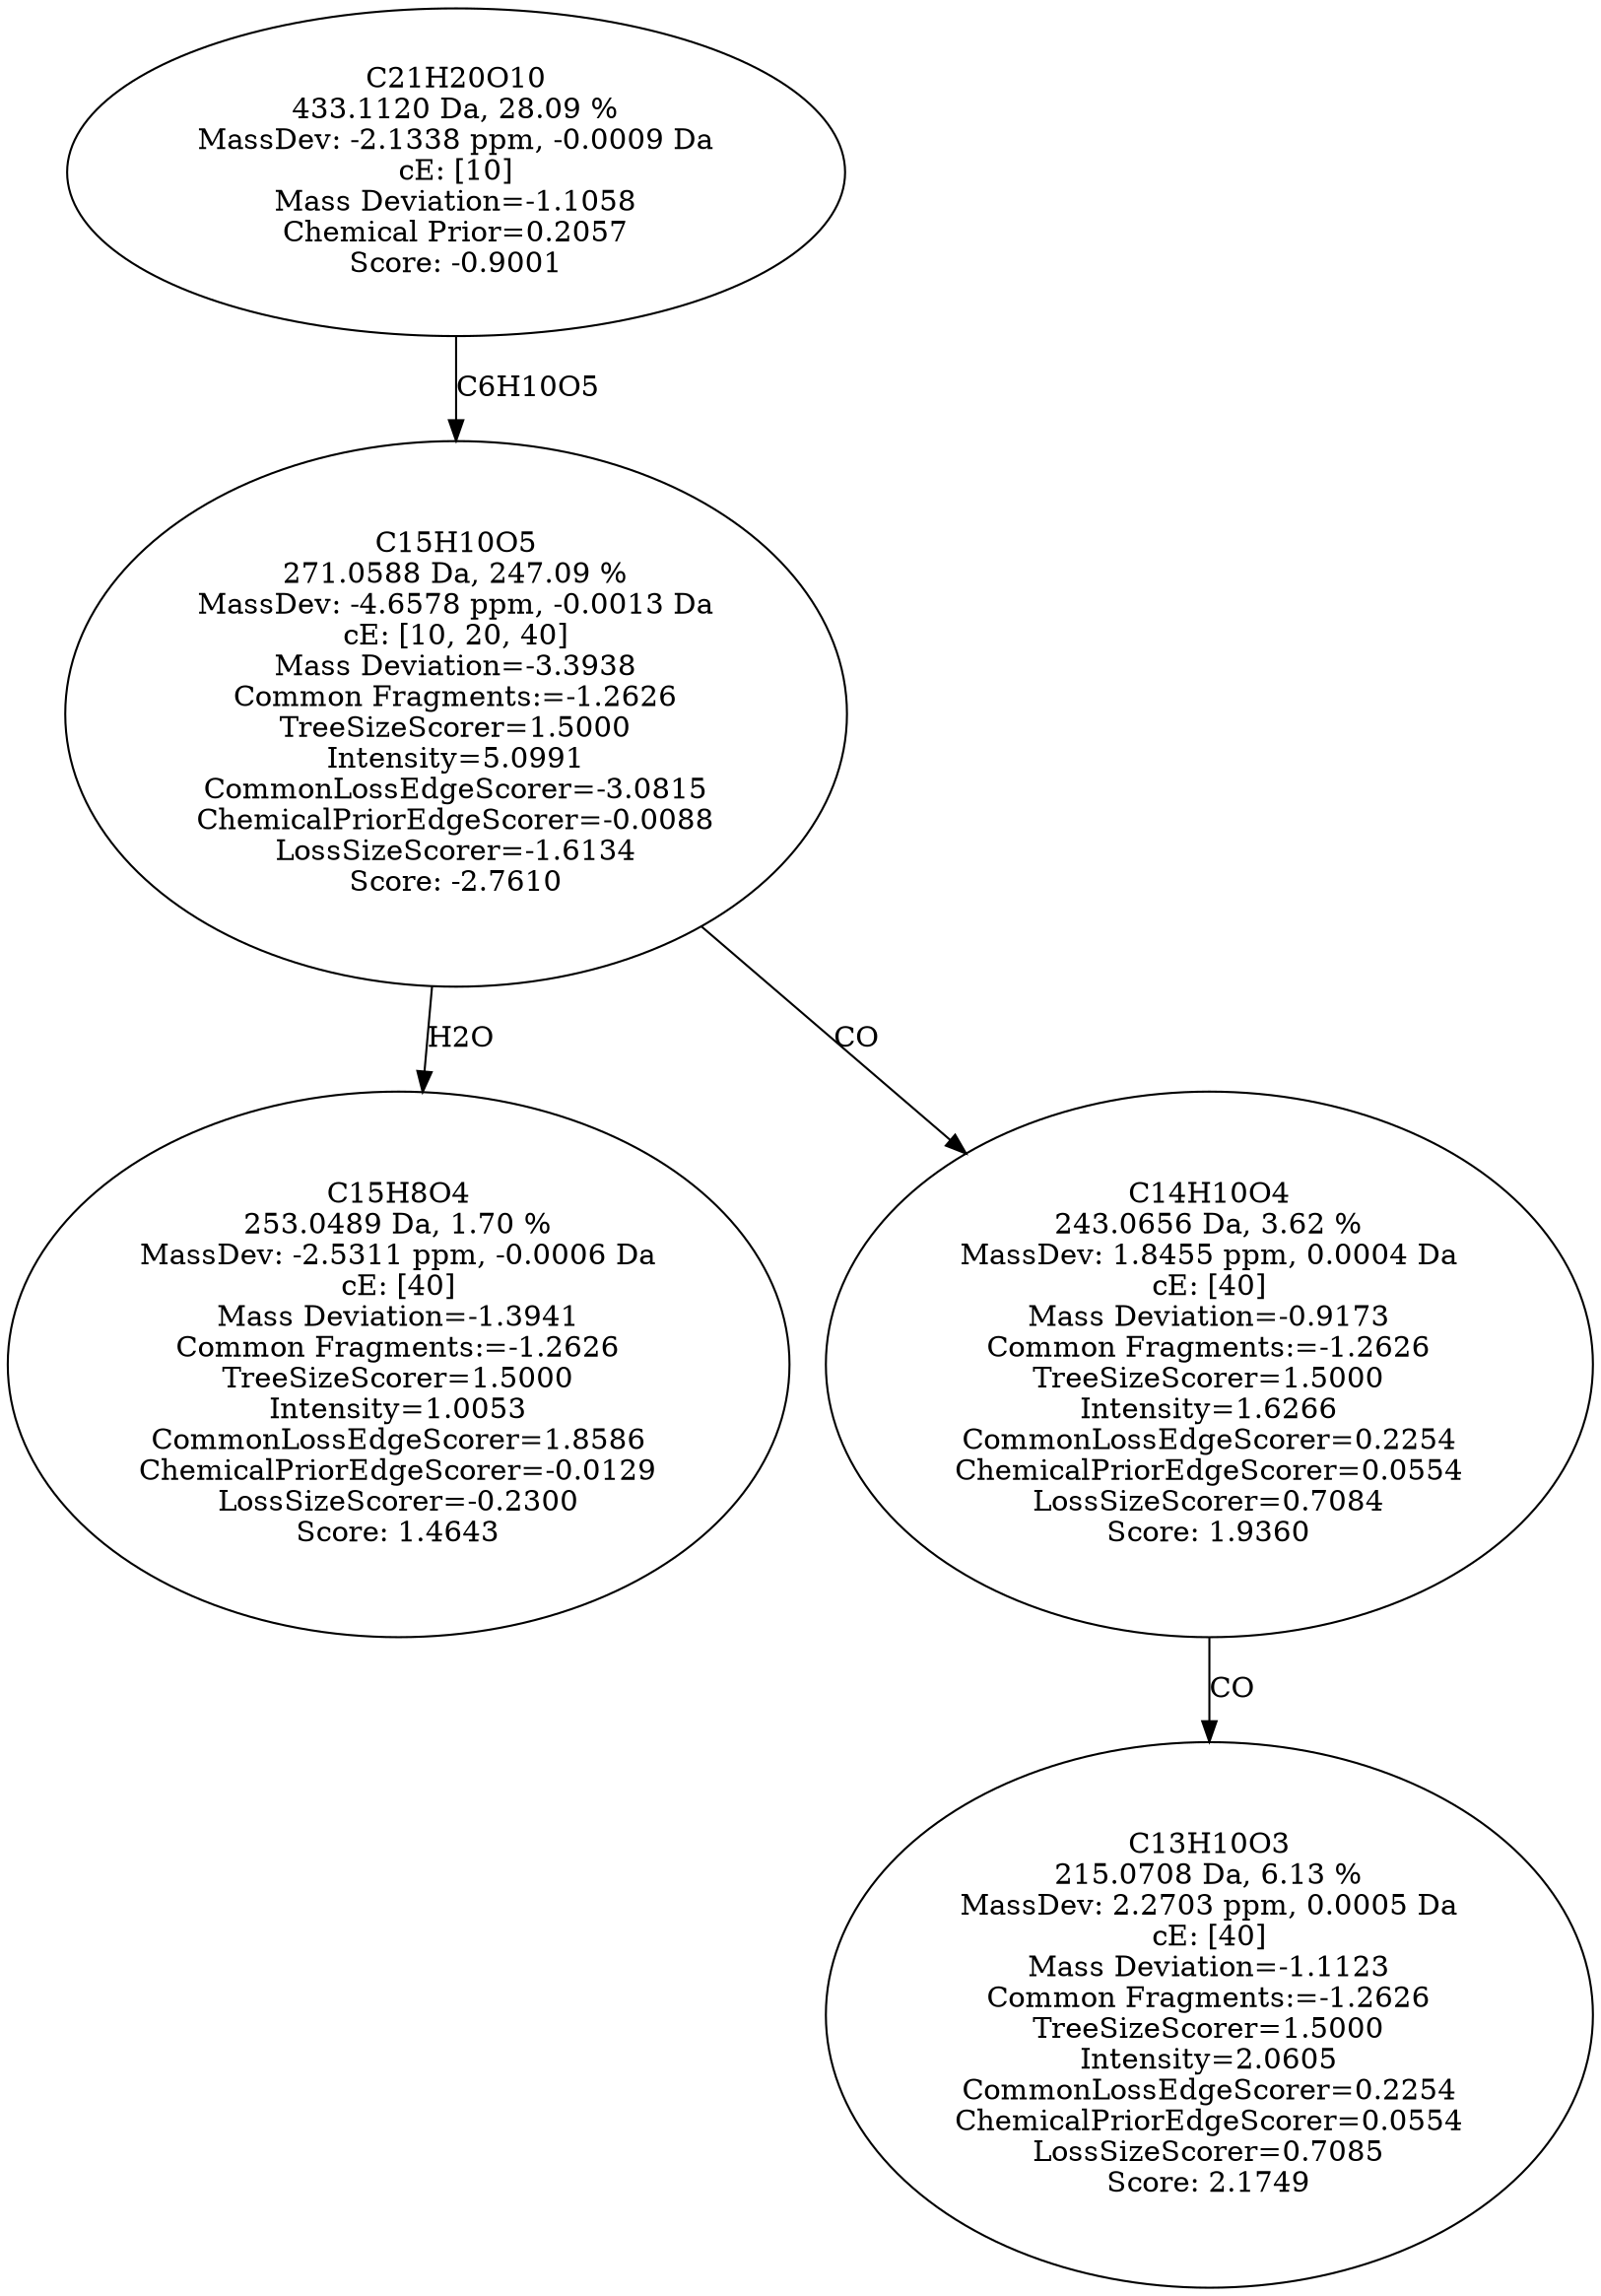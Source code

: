 strict digraph {
v1 [label="C15H8O4\n253.0489 Da, 1.70 %\nMassDev: -2.5311 ppm, -0.0006 Da\ncE: [40]\nMass Deviation=-1.3941\nCommon Fragments:=-1.2626\nTreeSizeScorer=1.5000\nIntensity=1.0053\nCommonLossEdgeScorer=1.8586\nChemicalPriorEdgeScorer=-0.0129\nLossSizeScorer=-0.2300\nScore: 1.4643"];
v2 [label="C13H10O3\n215.0708 Da, 6.13 %\nMassDev: 2.2703 ppm, 0.0005 Da\ncE: [40]\nMass Deviation=-1.1123\nCommon Fragments:=-1.2626\nTreeSizeScorer=1.5000\nIntensity=2.0605\nCommonLossEdgeScorer=0.2254\nChemicalPriorEdgeScorer=0.0554\nLossSizeScorer=0.7085\nScore: 2.1749"];
v3 [label="C14H10O4\n243.0656 Da, 3.62 %\nMassDev: 1.8455 ppm, 0.0004 Da\ncE: [40]\nMass Deviation=-0.9173\nCommon Fragments:=-1.2626\nTreeSizeScorer=1.5000\nIntensity=1.6266\nCommonLossEdgeScorer=0.2254\nChemicalPriorEdgeScorer=0.0554\nLossSizeScorer=0.7084\nScore: 1.9360"];
v4 [label="C15H10O5\n271.0588 Da, 247.09 %\nMassDev: -4.6578 ppm, -0.0013 Da\ncE: [10, 20, 40]\nMass Deviation=-3.3938\nCommon Fragments:=-1.2626\nTreeSizeScorer=1.5000\nIntensity=5.0991\nCommonLossEdgeScorer=-3.0815\nChemicalPriorEdgeScorer=-0.0088\nLossSizeScorer=-1.6134\nScore: -2.7610"];
v5 [label="C21H20O10\n433.1120 Da, 28.09 %\nMassDev: -2.1338 ppm, -0.0009 Da\ncE: [10]\nMass Deviation=-1.1058\nChemical Prior=0.2057\nScore: -0.9001"];
v4 -> v1 [label="H2O"];
v3 -> v2 [label="CO"];
v4 -> v3 [label="CO"];
v5 -> v4 [label="C6H10O5"];
}